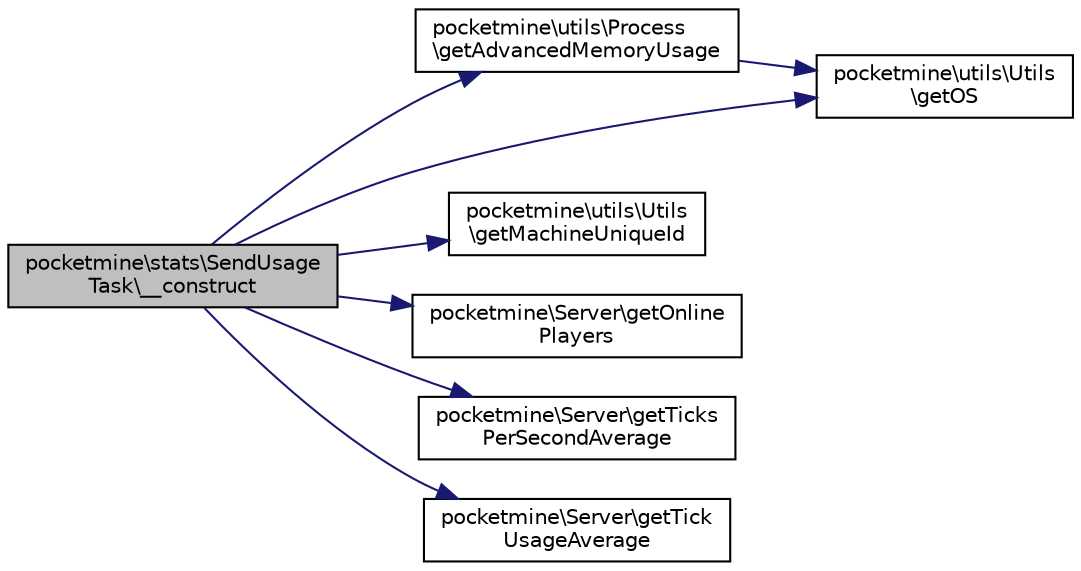 digraph "pocketmine\stats\SendUsageTask\__construct"
{
 // INTERACTIVE_SVG=YES
 // LATEX_PDF_SIZE
  edge [fontname="Helvetica",fontsize="10",labelfontname="Helvetica",labelfontsize="10"];
  node [fontname="Helvetica",fontsize="10",shape=record];
  rankdir="LR";
  Node1 [label="pocketmine\\stats\\SendUsage\lTask\\__construct",height=0.2,width=0.4,color="black", fillcolor="grey75", style="filled", fontcolor="black",tooltip=" "];
  Node1 -> Node2 [color="midnightblue",fontsize="10",style="solid",fontname="Helvetica"];
  Node2 [label="pocketmine\\utils\\Process\l\\getAdvancedMemoryUsage",height=0.2,width=0.4,color="black", fillcolor="white", style="filled",URL="$d8/d9e/classpocketmine_1_1utils_1_1_process.html#abffaf0756ea0f94b647cc657d4a65d0f",tooltip=" "];
  Node2 -> Node3 [color="midnightblue",fontsize="10",style="solid",fontname="Helvetica"];
  Node3 [label="pocketmine\\utils\\Utils\l\\getOS",height=0.2,width=0.4,color="black", fillcolor="white", style="filled",URL="$dc/d1a/classpocketmine_1_1utils_1_1_utils.html#a713aab61da011ccfcd4bea3e6349fc67",tooltip=" "];
  Node1 -> Node4 [color="midnightblue",fontsize="10",style="solid",fontname="Helvetica"];
  Node4 [label="pocketmine\\utils\\Utils\l\\getMachineUniqueId",height=0.2,width=0.4,color="black", fillcolor="white", style="filled",URL="$dc/d1a/classpocketmine_1_1utils_1_1_utils.html#a5011dae1b141d5d2a263c794bb5e62d1",tooltip=" "];
  Node1 -> Node5 [color="midnightblue",fontsize="10",style="solid",fontname="Helvetica"];
  Node5 [label="pocketmine\\Server\\getOnline\lPlayers",height=0.2,width=0.4,color="black", fillcolor="white", style="filled",URL="$d5/df7/classpocketmine_1_1_server.html#ab173ee59d49782e9a9fd13a1cdc39cbf",tooltip=" "];
  Node1 -> Node3 [color="midnightblue",fontsize="10",style="solid",fontname="Helvetica"];
  Node1 -> Node6 [color="midnightblue",fontsize="10",style="solid",fontname="Helvetica"];
  Node6 [label="pocketmine\\Server\\getTicks\lPerSecondAverage",height=0.2,width=0.4,color="black", fillcolor="white", style="filled",URL="$d5/df7/classpocketmine_1_1_server.html#a7ceebd18b308f3c1b9bf561b6b70da82",tooltip=" "];
  Node1 -> Node7 [color="midnightblue",fontsize="10",style="solid",fontname="Helvetica"];
  Node7 [label="pocketmine\\Server\\getTick\lUsageAverage",height=0.2,width=0.4,color="black", fillcolor="white", style="filled",URL="$d5/df7/classpocketmine_1_1_server.html#a74b92b75e35d3baee836fb9fd47d2e04",tooltip=" "];
}
